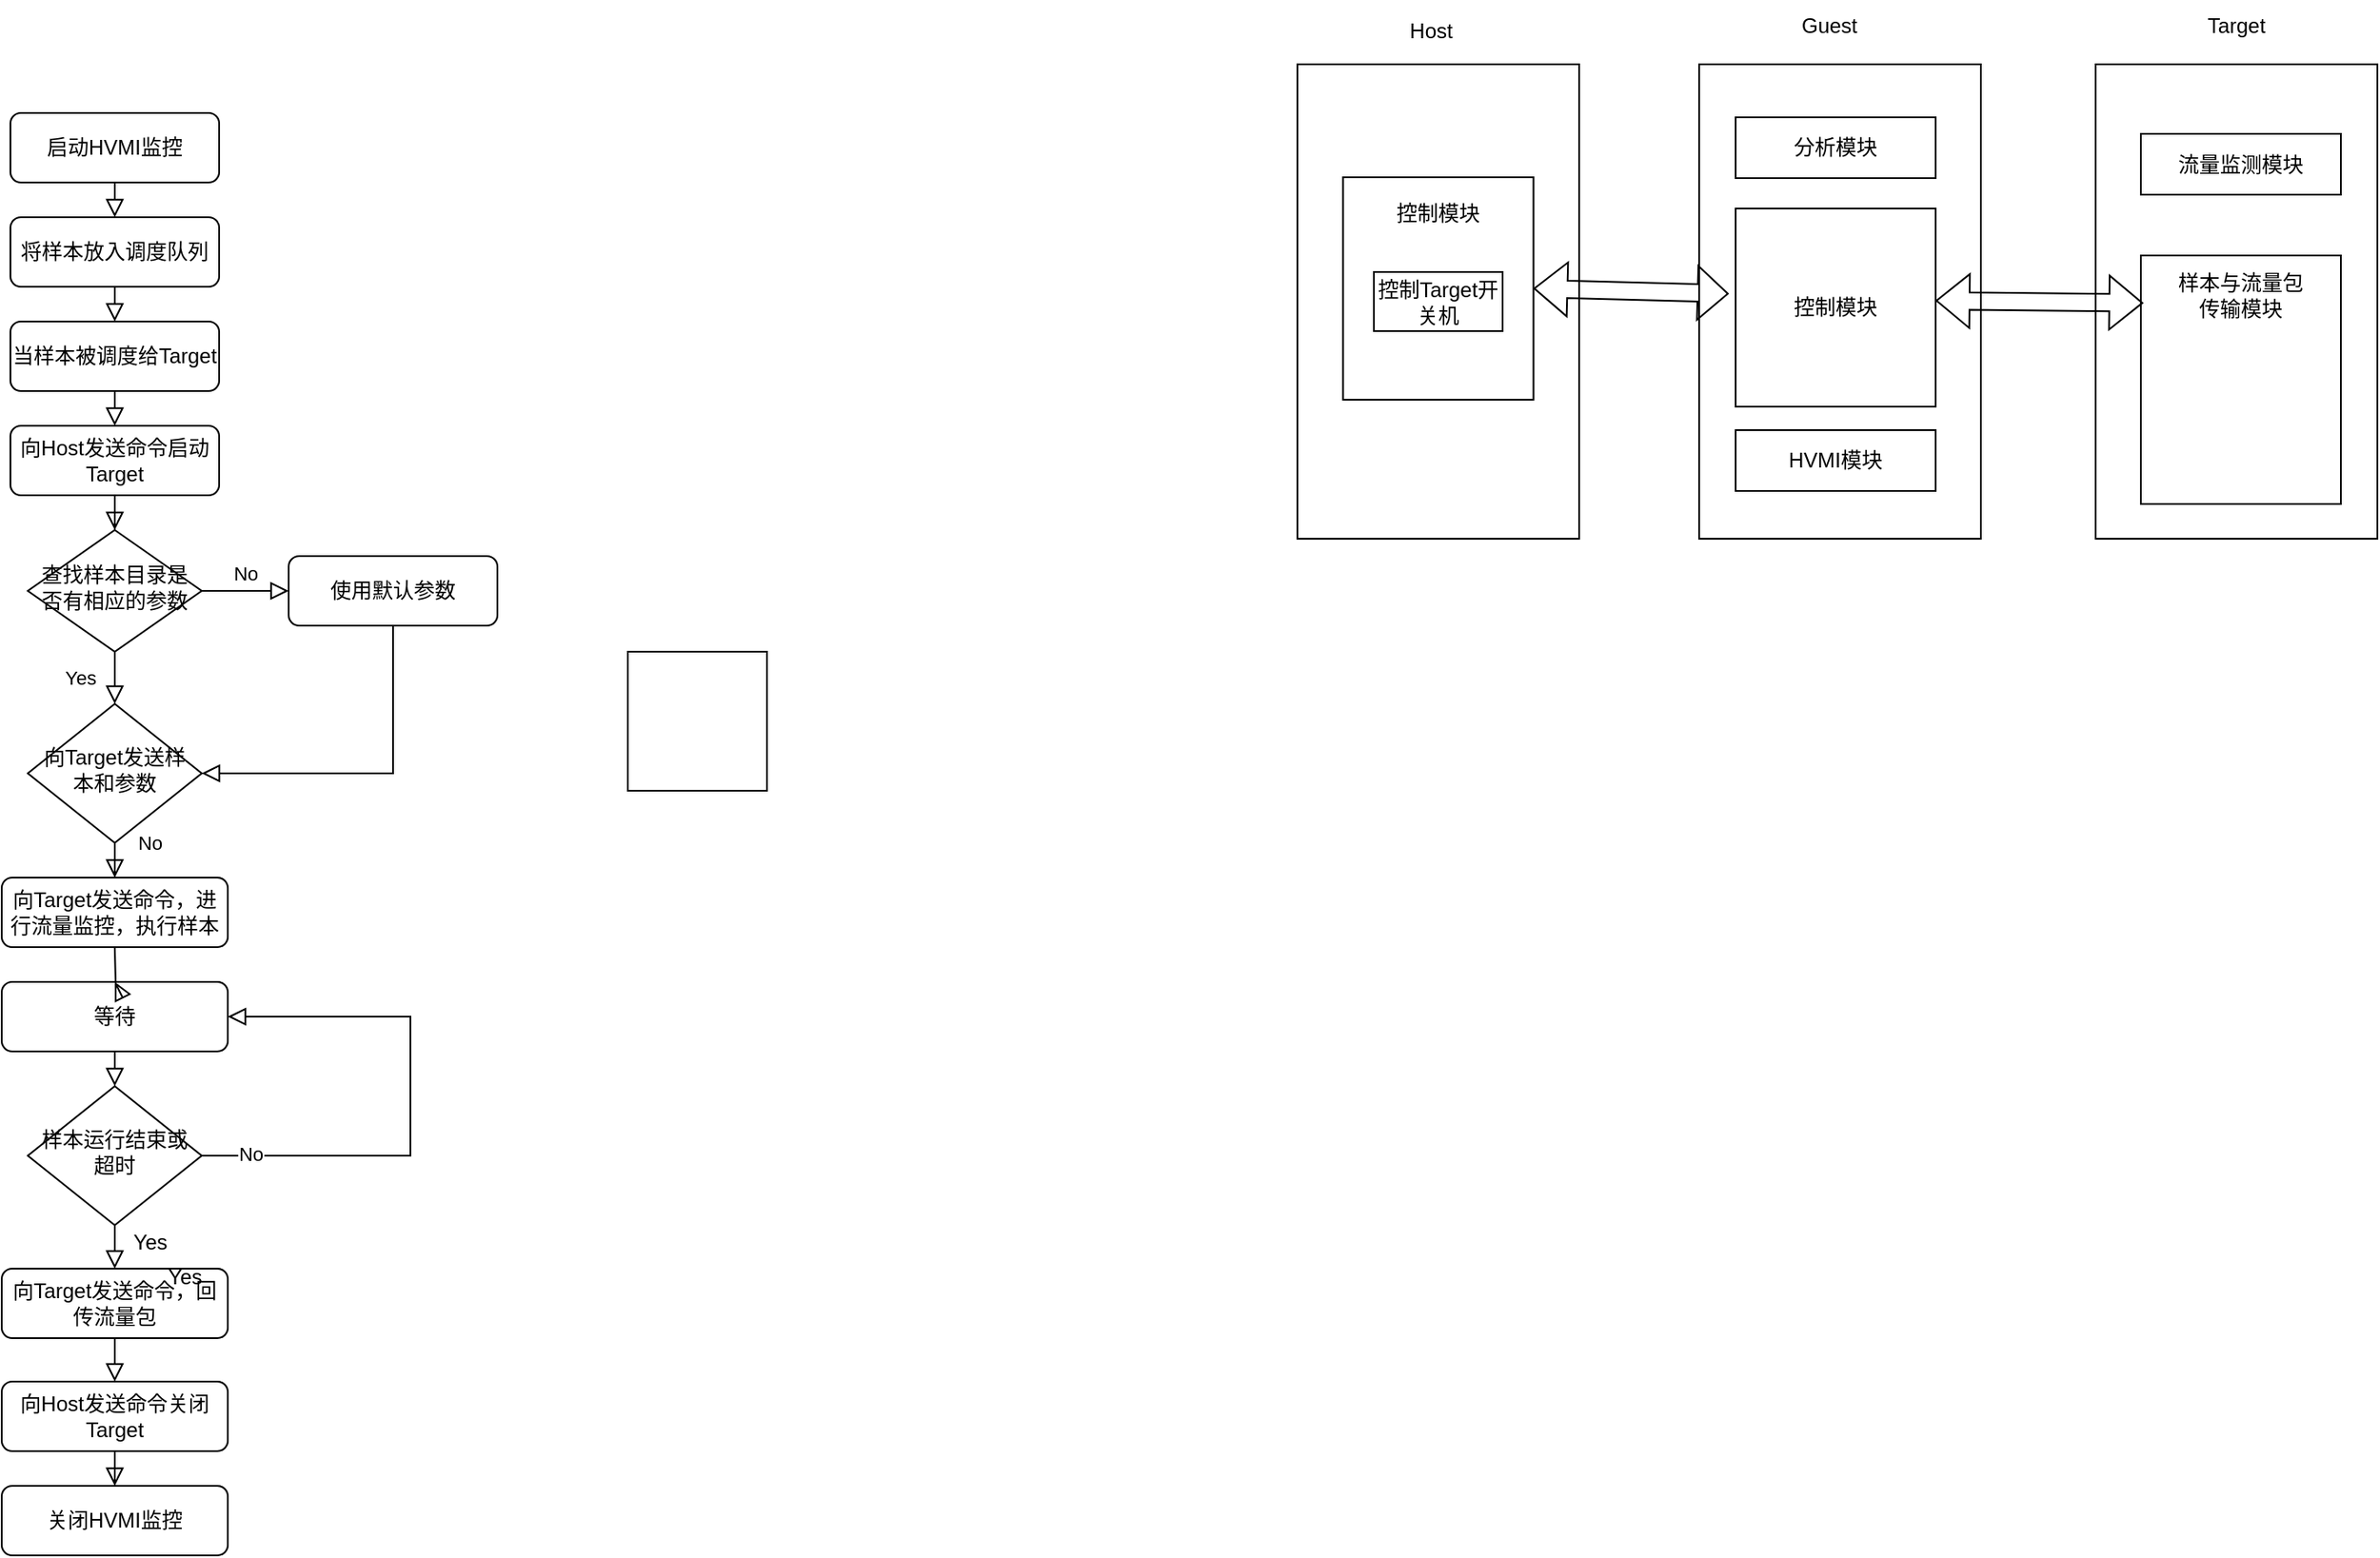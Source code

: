 <mxfile version="20.4.0" type="github" pages="2">
  <diagram id="C5RBs43oDa-KdzZeNtuy" name="Page-1">
    <mxGraphModel dx="748" dy="494" grid="0" gridSize="10" guides="1" tooltips="1" connect="1" arrows="1" fold="1" page="1" pageScale="1" pageWidth="827" pageHeight="1169" math="0" shadow="0">
      <root>
        <mxCell id="WIyWlLk6GJQsqaUBKTNV-0" />
        <mxCell id="WIyWlLk6GJQsqaUBKTNV-1" parent="WIyWlLk6GJQsqaUBKTNV-0" />
        <mxCell id="WIyWlLk6GJQsqaUBKTNV-2" value="" style="rounded=0;html=1;jettySize=auto;orthogonalLoop=1;fontSize=11;endArrow=block;endFill=0;endSize=8;strokeWidth=1;shadow=0;labelBackgroundColor=none;edgeStyle=orthogonalEdgeStyle;exitX=0.5;exitY=1;exitDx=0;exitDy=0;" parent="WIyWlLk6GJQsqaUBKTNV-1" source="L5bjJk7ckYGiC62Blhyu-32" target="WIyWlLk6GJQsqaUBKTNV-6" edge="1">
          <mxGeometry relative="1" as="geometry">
            <mxPoint x="255" y="440" as="sourcePoint" />
          </mxGeometry>
        </mxCell>
        <mxCell id="WIyWlLk6GJQsqaUBKTNV-3" value="启动HVMI监控" style="rounded=1;whiteSpace=wrap;html=1;fontSize=12;glass=0;strokeWidth=1;shadow=0;" parent="WIyWlLk6GJQsqaUBKTNV-1" vertex="1">
          <mxGeometry x="195" y="240" width="120" height="40" as="geometry" />
        </mxCell>
        <mxCell id="WIyWlLk6GJQsqaUBKTNV-4" value="Yes" style="rounded=0;html=1;jettySize=auto;orthogonalLoop=1;fontSize=11;endArrow=block;endFill=0;endSize=8;strokeWidth=1;shadow=0;labelBackgroundColor=none;edgeStyle=orthogonalEdgeStyle;" parent="WIyWlLk6GJQsqaUBKTNV-1" source="WIyWlLk6GJQsqaUBKTNV-6" target="WIyWlLk6GJQsqaUBKTNV-10" edge="1">
          <mxGeometry y="20" relative="1" as="geometry">
            <mxPoint as="offset" />
          </mxGeometry>
        </mxCell>
        <mxCell id="WIyWlLk6GJQsqaUBKTNV-5" value="No" style="edgeStyle=orthogonalEdgeStyle;rounded=0;html=1;jettySize=auto;orthogonalLoop=1;fontSize=11;endArrow=block;endFill=0;endSize=8;strokeWidth=1;shadow=0;labelBackgroundColor=none;" parent="WIyWlLk6GJQsqaUBKTNV-1" source="WIyWlLk6GJQsqaUBKTNV-6" target="WIyWlLk6GJQsqaUBKTNV-7" edge="1">
          <mxGeometry y="10" relative="1" as="geometry">
            <mxPoint as="offset" />
          </mxGeometry>
        </mxCell>
        <mxCell id="WIyWlLk6GJQsqaUBKTNV-6" value="查找样本目录是否有相应的参数" style="rhombus;whiteSpace=wrap;html=1;shadow=0;fontFamily=Helvetica;fontSize=12;align=center;strokeWidth=1;spacing=6;spacingTop=-4;" parent="WIyWlLk6GJQsqaUBKTNV-1" vertex="1">
          <mxGeometry x="205" y="480" width="100" height="70" as="geometry" />
        </mxCell>
        <mxCell id="WIyWlLk6GJQsqaUBKTNV-7" value="使用默认参数" style="rounded=1;whiteSpace=wrap;html=1;fontSize=12;glass=0;strokeWidth=1;shadow=0;" parent="WIyWlLk6GJQsqaUBKTNV-1" vertex="1">
          <mxGeometry x="355" y="495" width="120" height="40" as="geometry" />
        </mxCell>
        <mxCell id="WIyWlLk6GJQsqaUBKTNV-8" value="No" style="rounded=0;html=1;jettySize=auto;orthogonalLoop=1;fontSize=11;endArrow=block;endFill=0;endSize=8;strokeWidth=1;shadow=0;labelBackgroundColor=none;edgeStyle=orthogonalEdgeStyle;" parent="WIyWlLk6GJQsqaUBKTNV-1" source="WIyWlLk6GJQsqaUBKTNV-10" target="WIyWlLk6GJQsqaUBKTNV-11" edge="1">
          <mxGeometry x="0.333" y="20" relative="1" as="geometry">
            <mxPoint as="offset" />
          </mxGeometry>
        </mxCell>
        <mxCell id="WIyWlLk6GJQsqaUBKTNV-10" value="向Target发送样本和参数" style="rhombus;whiteSpace=wrap;html=1;shadow=0;fontFamily=Helvetica;fontSize=12;align=center;strokeWidth=1;spacing=6;spacingTop=-4;" parent="WIyWlLk6GJQsqaUBKTNV-1" vertex="1">
          <mxGeometry x="205" y="580" width="100" height="80" as="geometry" />
        </mxCell>
        <mxCell id="WIyWlLk6GJQsqaUBKTNV-11" value="向Target发送命令，进行流量监控，执行样本" style="rounded=1;whiteSpace=wrap;html=1;fontSize=12;glass=0;strokeWidth=1;shadow=0;" parent="WIyWlLk6GJQsqaUBKTNV-1" vertex="1">
          <mxGeometry x="190" y="680" width="130" height="40" as="geometry" />
        </mxCell>
        <mxCell id="L5bjJk7ckYGiC62Blhyu-9" value="" style="rounded=0;html=1;jettySize=auto;orthogonalLoop=1;fontSize=11;endArrow=block;endFill=0;endSize=8;strokeWidth=1;shadow=0;labelBackgroundColor=none;edgeStyle=orthogonalEdgeStyle;exitX=0.5;exitY=1;exitDx=0;exitDy=0;entryX=1;entryY=0.5;entryDx=0;entryDy=0;" parent="WIyWlLk6GJQsqaUBKTNV-1" source="WIyWlLk6GJQsqaUBKTNV-7" target="WIyWlLk6GJQsqaUBKTNV-10" edge="1">
          <mxGeometry relative="1" as="geometry">
            <mxPoint x="265" y="440" as="sourcePoint" />
            <mxPoint x="255" y="570" as="targetPoint" />
            <Array as="points">
              <mxPoint x="415" y="620" />
            </Array>
          </mxGeometry>
        </mxCell>
        <mxCell id="L5bjJk7ckYGiC62Blhyu-10" value="将样本放入调度队列" style="rounded=1;whiteSpace=wrap;html=1;fontSize=12;glass=0;strokeWidth=1;shadow=0;" parent="WIyWlLk6GJQsqaUBKTNV-1" vertex="1">
          <mxGeometry x="195" y="300" width="120" height="40" as="geometry" />
        </mxCell>
        <mxCell id="L5bjJk7ckYGiC62Blhyu-11" value="" style="rounded=0;html=1;jettySize=auto;orthogonalLoop=1;fontSize=11;endArrow=block;endFill=0;endSize=8;strokeWidth=1;shadow=0;labelBackgroundColor=none;edgeStyle=orthogonalEdgeStyle;exitX=0.5;exitY=1;exitDx=0;exitDy=0;entryX=0.5;entryY=0;entryDx=0;entryDy=0;" parent="WIyWlLk6GJQsqaUBKTNV-1" source="WIyWlLk6GJQsqaUBKTNV-3" target="L5bjJk7ckYGiC62Blhyu-10" edge="1">
          <mxGeometry relative="1" as="geometry">
            <mxPoint x="265" y="390" as="sourcePoint" />
            <mxPoint x="255" y="300" as="targetPoint" />
          </mxGeometry>
        </mxCell>
        <mxCell id="L5bjJk7ckYGiC62Blhyu-12" value="当样本被调度给Target" style="rounded=1;whiteSpace=wrap;html=1;fontSize=12;glass=0;strokeWidth=1;shadow=0;" parent="WIyWlLk6GJQsqaUBKTNV-1" vertex="1">
          <mxGeometry x="195" y="360" width="120" height="40" as="geometry" />
        </mxCell>
        <mxCell id="L5bjJk7ckYGiC62Blhyu-17" value="" style="rounded=0;html=1;jettySize=auto;orthogonalLoop=1;fontSize=11;endArrow=block;endFill=0;endSize=8;strokeWidth=1;shadow=0;labelBackgroundColor=none;edgeStyle=orthogonalEdgeStyle;exitX=0.5;exitY=1;exitDx=0;exitDy=0;entryX=0.5;entryY=0;entryDx=0;entryDy=0;" parent="WIyWlLk6GJQsqaUBKTNV-1" source="L5bjJk7ckYGiC62Blhyu-10" target="L5bjJk7ckYGiC62Blhyu-12" edge="1">
          <mxGeometry relative="1" as="geometry">
            <mxPoint x="265" y="270" as="sourcePoint" />
            <mxPoint x="265" y="300" as="targetPoint" />
          </mxGeometry>
        </mxCell>
        <mxCell id="L5bjJk7ckYGiC62Blhyu-18" value="等待" style="rounded=1;whiteSpace=wrap;html=1;fontSize=12;glass=0;strokeWidth=1;shadow=0;" parent="WIyWlLk6GJQsqaUBKTNV-1" vertex="1">
          <mxGeometry x="190" y="740" width="130" height="40" as="geometry" />
        </mxCell>
        <mxCell id="L5bjJk7ckYGiC62Blhyu-19" value="样本运行结束或超时" style="rhombus;whiteSpace=wrap;html=1;shadow=0;fontFamily=Helvetica;fontSize=12;align=center;strokeWidth=1;spacing=6;spacingTop=-4;" parent="WIyWlLk6GJQsqaUBKTNV-1" vertex="1">
          <mxGeometry x="205" y="800" width="100" height="80" as="geometry" />
        </mxCell>
        <mxCell id="L5bjJk7ckYGiC62Blhyu-21" value="" style="rounded=0;html=1;jettySize=auto;orthogonalLoop=1;fontSize=11;endArrow=block;endFill=0;endSize=8;strokeWidth=1;shadow=0;labelBackgroundColor=none;edgeStyle=orthogonalEdgeStyle;" parent="WIyWlLk6GJQsqaUBKTNV-1" target="L5bjJk7ckYGiC62Blhyu-18" edge="1">
          <mxGeometry relative="1" as="geometry">
            <mxPoint x="255" y="720" as="sourcePoint" />
            <mxPoint x="265" y="350" as="targetPoint" />
          </mxGeometry>
        </mxCell>
        <mxCell id="L5bjJk7ckYGiC62Blhyu-23" value="" style="rounded=0;html=1;jettySize=auto;orthogonalLoop=1;fontSize=11;endArrow=block;endFill=0;endSize=8;strokeWidth=1;shadow=0;labelBackgroundColor=none;edgeStyle=orthogonalEdgeStyle;entryX=0.5;entryY=0;entryDx=0;entryDy=0;" parent="WIyWlLk6GJQsqaUBKTNV-1" target="L5bjJk7ckYGiC62Blhyu-19" edge="1">
          <mxGeometry relative="1" as="geometry">
            <mxPoint x="255" y="780" as="sourcePoint" />
            <mxPoint x="265" y="750" as="targetPoint" />
          </mxGeometry>
        </mxCell>
        <mxCell id="L5bjJk7ckYGiC62Blhyu-24" value="向Target发送命令，回传流量包" style="rounded=1;whiteSpace=wrap;html=1;fontSize=12;glass=0;strokeWidth=1;shadow=0;" parent="WIyWlLk6GJQsqaUBKTNV-1" vertex="1">
          <mxGeometry x="190" y="905" width="130" height="40" as="geometry" />
        </mxCell>
        <mxCell id="L5bjJk7ckYGiC62Blhyu-26" value="" style="rounded=0;html=1;jettySize=auto;orthogonalLoop=1;fontSize=11;endArrow=block;endFill=0;endSize=8;strokeWidth=1;shadow=0;labelBackgroundColor=none;edgeStyle=orthogonalEdgeStyle;entryX=0.5;entryY=0;entryDx=0;entryDy=0;exitX=0.5;exitY=1;exitDx=0;exitDy=0;" parent="WIyWlLk6GJQsqaUBKTNV-1" source="L5bjJk7ckYGiC62Blhyu-19" target="L5bjJk7ckYGiC62Blhyu-24" edge="1">
          <mxGeometry relative="1" as="geometry">
            <mxPoint x="255" y="900" as="sourcePoint" />
            <mxPoint x="265" y="830" as="targetPoint" />
          </mxGeometry>
        </mxCell>
        <mxCell id="L5bjJk7ckYGiC62Blhyu-27" value="Yes" style="text;html=1;align=center;verticalAlign=middle;resizable=0;points=[];autosize=1;strokeColor=none;fillColor=none;" parent="WIyWlLk6GJQsqaUBKTNV-1" vertex="1">
          <mxGeometry x="255" y="875" width="40" height="30" as="geometry" />
        </mxCell>
        <mxCell id="L5bjJk7ckYGiC62Blhyu-28" value="" style="rounded=0;html=1;jettySize=auto;orthogonalLoop=1;fontSize=11;endArrow=block;endFill=0;endSize=8;strokeWidth=1;shadow=0;labelBackgroundColor=none;edgeStyle=orthogonalEdgeStyle;exitX=1;exitY=0.5;exitDx=0;exitDy=0;entryX=1;entryY=0.5;entryDx=0;entryDy=0;" parent="WIyWlLk6GJQsqaUBKTNV-1" source="L5bjJk7ckYGiC62Blhyu-19" target="L5bjJk7ckYGiC62Blhyu-18" edge="1">
          <mxGeometry relative="1" as="geometry">
            <mxPoint x="425" y="485" as="sourcePoint" />
            <mxPoint x="315" y="590" as="targetPoint" />
            <Array as="points">
              <mxPoint x="425" y="840" />
              <mxPoint x="425" y="760" />
            </Array>
          </mxGeometry>
        </mxCell>
        <mxCell id="L5bjJk7ckYGiC62Blhyu-29" value="No" style="edgeLabel;html=1;align=center;verticalAlign=middle;resizable=0;points=[];" parent="L5bjJk7ckYGiC62Blhyu-28" vertex="1" connectable="0">
          <mxGeometry x="-0.82" y="1" relative="1" as="geometry">
            <mxPoint as="offset" />
          </mxGeometry>
        </mxCell>
        <mxCell id="L5bjJk7ckYGiC62Blhyu-32" value="向Host发送命令启动Target" style="rounded=1;whiteSpace=wrap;html=1;fontSize=12;glass=0;strokeWidth=1;shadow=0;" parent="WIyWlLk6GJQsqaUBKTNV-1" vertex="1">
          <mxGeometry x="195" y="420" width="120" height="40" as="geometry" />
        </mxCell>
        <mxCell id="L5bjJk7ckYGiC62Blhyu-33" value="" style="rounded=0;html=1;jettySize=auto;orthogonalLoop=1;fontSize=11;endArrow=block;endFill=0;endSize=8;strokeWidth=1;shadow=0;labelBackgroundColor=none;edgeStyle=orthogonalEdgeStyle;exitX=0.5;exitY=1;exitDx=0;exitDy=0;entryX=0.5;entryY=0;entryDx=0;entryDy=0;" parent="WIyWlLk6GJQsqaUBKTNV-1" source="L5bjJk7ckYGiC62Blhyu-12" target="L5bjJk7ckYGiC62Blhyu-32" edge="1">
          <mxGeometry relative="1" as="geometry">
            <mxPoint x="265" y="350" as="sourcePoint" />
            <mxPoint x="265" y="370" as="targetPoint" />
            <Array as="points" />
          </mxGeometry>
        </mxCell>
        <mxCell id="L5bjJk7ckYGiC62Blhyu-34" value="向Host发送命令关闭Target" style="rounded=1;whiteSpace=wrap;html=1;fontSize=12;glass=0;strokeWidth=1;shadow=0;" parent="WIyWlLk6GJQsqaUBKTNV-1" vertex="1">
          <mxGeometry x="190" y="970" width="130" height="40" as="geometry" />
        </mxCell>
        <mxCell id="L5bjJk7ckYGiC62Blhyu-36" value="Yes" style="text;html=1;align=center;verticalAlign=middle;resizable=0;points=[];autosize=1;strokeColor=none;fillColor=none;" parent="WIyWlLk6GJQsqaUBKTNV-1" vertex="1">
          <mxGeometry x="275" y="895" width="40" height="30" as="geometry" />
        </mxCell>
        <mxCell id="L5bjJk7ckYGiC62Blhyu-37" value="" style="rounded=0;html=1;jettySize=auto;orthogonalLoop=1;fontSize=11;endArrow=block;endFill=0;endSize=8;strokeWidth=1;shadow=0;labelBackgroundColor=none;edgeStyle=orthogonalEdgeStyle;entryX=0.5;entryY=0;entryDx=0;entryDy=0;exitX=0.5;exitY=1;exitDx=0;exitDy=0;" parent="WIyWlLk6GJQsqaUBKTNV-1" source="L5bjJk7ckYGiC62Blhyu-24" target="L5bjJk7ckYGiC62Blhyu-34" edge="1">
          <mxGeometry relative="1" as="geometry">
            <mxPoint x="255" y="950" as="sourcePoint" />
            <mxPoint x="265" y="810" as="targetPoint" />
          </mxGeometry>
        </mxCell>
        <mxCell id="L5bjJk7ckYGiC62Blhyu-38" value="关闭HVMI监控" style="rounded=1;whiteSpace=wrap;html=1;fontSize=12;glass=0;strokeWidth=1;shadow=0;" parent="WIyWlLk6GJQsqaUBKTNV-1" vertex="1">
          <mxGeometry x="190" y="1030" width="130" height="40" as="geometry" />
        </mxCell>
        <mxCell id="L5bjJk7ckYGiC62Blhyu-39" value="" style="rounded=0;html=1;jettySize=auto;orthogonalLoop=1;fontSize=11;endArrow=block;endFill=0;endSize=8;strokeWidth=1;shadow=0;labelBackgroundColor=none;edgeStyle=orthogonalEdgeStyle;exitX=0.5;exitY=1;exitDx=0;exitDy=0;" parent="WIyWlLk6GJQsqaUBKTNV-1" source="L5bjJk7ckYGiC62Blhyu-34" target="L5bjJk7ckYGiC62Blhyu-38" edge="1">
          <mxGeometry relative="1" as="geometry">
            <mxPoint x="265" y="955" as="sourcePoint" />
            <mxPoint x="265" y="980" as="targetPoint" />
          </mxGeometry>
        </mxCell>
        <mxCell id="L5bjJk7ckYGiC62Blhyu-49" value="" style="whiteSpace=wrap;html=1;aspect=fixed;" parent="WIyWlLk6GJQsqaUBKTNV-1" vertex="1">
          <mxGeometry x="550" y="550" width="80" height="80" as="geometry" />
        </mxCell>
        <mxCell id="2C7Q1RRgd2hbF5ToqMca-0" value="" style="rounded=0;whiteSpace=wrap;html=1;" vertex="1" parent="WIyWlLk6GJQsqaUBKTNV-1">
          <mxGeometry x="1166" y="212" width="162" height="273" as="geometry" />
        </mxCell>
        <mxCell id="2C7Q1RRgd2hbF5ToqMca-1" value="" style="rounded=0;whiteSpace=wrap;html=1;" vertex="1" parent="WIyWlLk6GJQsqaUBKTNV-1">
          <mxGeometry x="1394" y="212" width="162" height="273" as="geometry" />
        </mxCell>
        <mxCell id="2C7Q1RRgd2hbF5ToqMca-2" value="分析模块" style="rounded=0;whiteSpace=wrap;html=1;" vertex="1" parent="WIyWlLk6GJQsqaUBKTNV-1">
          <mxGeometry x="1187" y="242.5" width="115" height="35" as="geometry" />
        </mxCell>
        <mxCell id="2C7Q1RRgd2hbF5ToqMca-3" value="控制模块" style="rounded=0;whiteSpace=wrap;html=1;" vertex="1" parent="WIyWlLk6GJQsqaUBKTNV-1">
          <mxGeometry x="1187" y="295" width="115" height="114" as="geometry" />
        </mxCell>
        <mxCell id="2C7Q1RRgd2hbF5ToqMca-4" value="HVMI模块" style="rounded=0;whiteSpace=wrap;html=1;" vertex="1" parent="WIyWlLk6GJQsqaUBKTNV-1">
          <mxGeometry x="1187" y="422.5" width="115" height="35" as="geometry" />
        </mxCell>
        <mxCell id="2C7Q1RRgd2hbF5ToqMca-6" value="流量监测模块" style="rounded=0;whiteSpace=wrap;html=1;" vertex="1" parent="WIyWlLk6GJQsqaUBKTNV-1">
          <mxGeometry x="1420" y="252" width="115" height="35" as="geometry" />
        </mxCell>
        <mxCell id="2C7Q1RRgd2hbF5ToqMca-7" value="" style="rounded=0;whiteSpace=wrap;html=1;" vertex="1" parent="WIyWlLk6GJQsqaUBKTNV-1">
          <mxGeometry x="1420" y="322" width="115" height="143" as="geometry" />
        </mxCell>
        <mxCell id="2C7Q1RRgd2hbF5ToqMca-9" value="" style="rounded=0;whiteSpace=wrap;html=1;" vertex="1" parent="WIyWlLk6GJQsqaUBKTNV-1">
          <mxGeometry x="935" y="212" width="162" height="273" as="geometry" />
        </mxCell>
        <mxCell id="2C7Q1RRgd2hbF5ToqMca-10" value="" style="rounded=0;whiteSpace=wrap;html=1;" vertex="1" parent="WIyWlLk6GJQsqaUBKTNV-1">
          <mxGeometry x="961.25" y="277" width="109.5" height="128" as="geometry" />
        </mxCell>
        <mxCell id="2C7Q1RRgd2hbF5ToqMca-12" value="Host" style="text;html=1;strokeColor=none;fillColor=none;align=center;verticalAlign=middle;whiteSpace=wrap;rounded=0;" vertex="1" parent="WIyWlLk6GJQsqaUBKTNV-1">
          <mxGeometry x="982" y="178" width="60" height="30" as="geometry" />
        </mxCell>
        <mxCell id="2C7Q1RRgd2hbF5ToqMca-13" value="Guest" style="text;html=1;strokeColor=none;fillColor=none;align=center;verticalAlign=middle;whiteSpace=wrap;rounded=0;" vertex="1" parent="WIyWlLk6GJQsqaUBKTNV-1">
          <mxGeometry x="1211" y="175" width="60" height="30" as="geometry" />
        </mxCell>
        <mxCell id="2C7Q1RRgd2hbF5ToqMca-14" value="Target" style="text;html=1;strokeColor=none;fillColor=none;align=center;verticalAlign=middle;whiteSpace=wrap;rounded=0;" vertex="1" parent="WIyWlLk6GJQsqaUBKTNV-1">
          <mxGeometry x="1445" y="175" width="60" height="30" as="geometry" />
        </mxCell>
        <mxCell id="2C7Q1RRgd2hbF5ToqMca-15" value="" style="shape=flexArrow;endArrow=classic;startArrow=classic;html=1;rounded=0;exitX=1;exitY=0.5;exitDx=0;exitDy=0;width=10;endSize=5.45;" edge="1" parent="WIyWlLk6GJQsqaUBKTNV-1" source="2C7Q1RRgd2hbF5ToqMca-10">
          <mxGeometry width="100" height="100" relative="1" as="geometry">
            <mxPoint x="1097" y="344.5" as="sourcePoint" />
            <mxPoint x="1183" y="344" as="targetPoint" />
            <Array as="points" />
          </mxGeometry>
        </mxCell>
        <mxCell id="2C7Q1RRgd2hbF5ToqMca-16" value="" style="shape=flexArrow;endArrow=classic;startArrow=classic;html=1;rounded=0;exitX=1;exitY=0.5;exitDx=0;exitDy=0;entryX=0.012;entryY=0.191;entryDx=0;entryDy=0;entryPerimeter=0;" edge="1" parent="WIyWlLk6GJQsqaUBKTNV-1" target="2C7Q1RRgd2hbF5ToqMca-7">
          <mxGeometry width="100" height="100" relative="1" as="geometry">
            <mxPoint x="1302" y="348" as="sourcePoint" />
            <mxPoint x="1417" y="346" as="targetPoint" />
            <Array as="points" />
          </mxGeometry>
        </mxCell>
        <mxCell id="2C7Q1RRgd2hbF5ToqMca-17" value="样本与流量包传输模块" style="text;html=1;strokeColor=none;fillColor=none;align=center;verticalAlign=middle;whiteSpace=wrap;rounded=0;" vertex="1" parent="WIyWlLk6GJQsqaUBKTNV-1">
          <mxGeometry x="1439" y="330" width="77" height="30" as="geometry" />
        </mxCell>
        <mxCell id="2C7Q1RRgd2hbF5ToqMca-20" value="控制模块" style="text;html=1;strokeColor=none;fillColor=none;align=center;verticalAlign=middle;whiteSpace=wrap;rounded=0;" vertex="1" parent="WIyWlLk6GJQsqaUBKTNV-1">
          <mxGeometry x="986" y="283" width="60" height="30" as="geometry" />
        </mxCell>
        <mxCell id="2C7Q1RRgd2hbF5ToqMca-21" value="控制Target开关机" style="rounded=0;whiteSpace=wrap;html=1;" vertex="1" parent="WIyWlLk6GJQsqaUBKTNV-1">
          <mxGeometry x="979" y="331.5" width="74" height="34" as="geometry" />
        </mxCell>
      </root>
    </mxGraphModel>
  </diagram>
  <diagram id="dv8fNbfLvrGS_oDKJWrS" name="第 2 页">
    <mxGraphModel dx="1209" dy="578" grid="1" gridSize="10" guides="1" tooltips="1" connect="1" arrows="1" fold="1" page="1" pageScale="1" pageWidth="827" pageHeight="1169" math="0" shadow="0">
      <root>
        <mxCell id="0" />
        <mxCell id="1" parent="0" />
      </root>
    </mxGraphModel>
  </diagram>
</mxfile>
